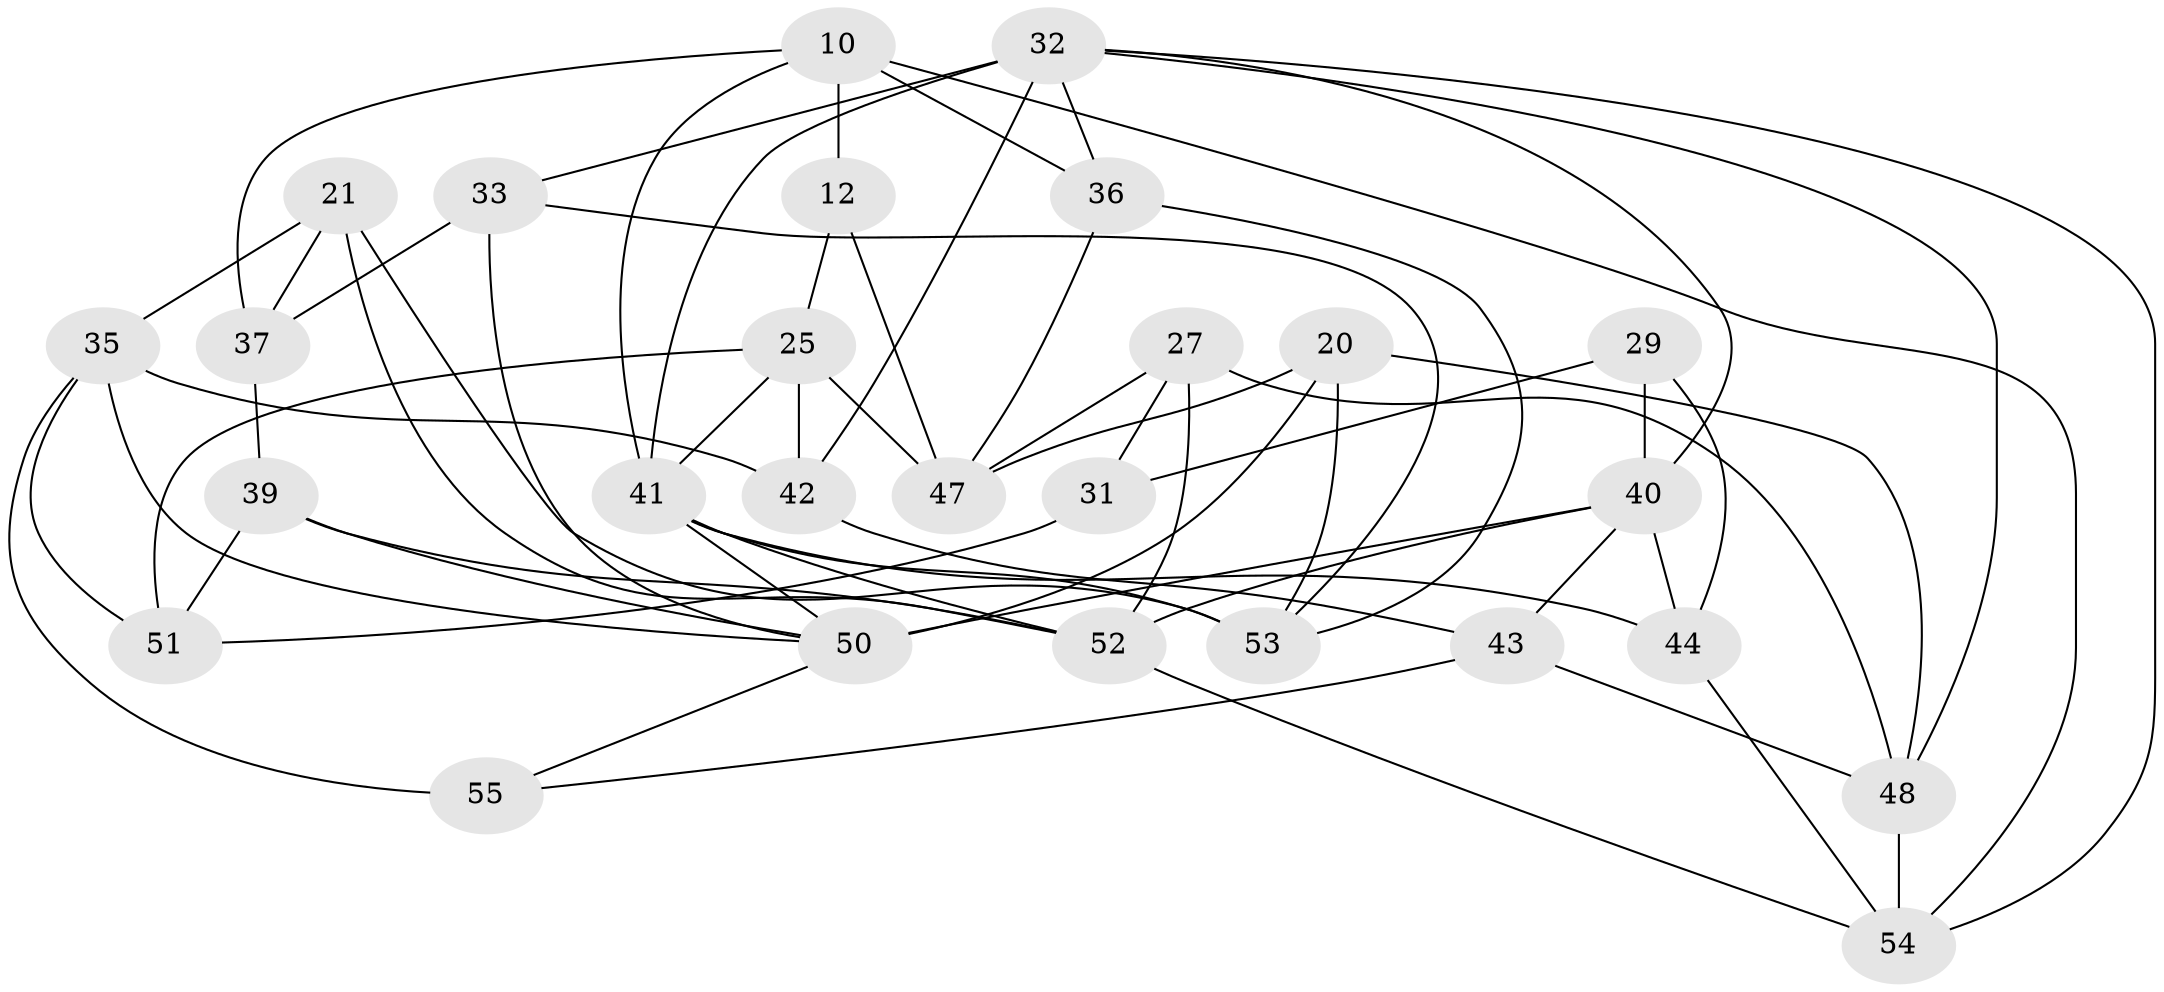 // original degree distribution, {4: 1.0}
// Generated by graph-tools (version 1.1) at 2025/56/03/09/25 04:56:43]
// undirected, 27 vertices, 62 edges
graph export_dot {
graph [start="1"]
  node [color=gray90,style=filled];
  10 [super="+6"];
  12;
  20 [super="+2"];
  21 [super="+18"];
  25 [super="+16"];
  27;
  29;
  31;
  32 [super="+3+8+11"];
  33;
  35 [super="+7+34"];
  36;
  37;
  39;
  40 [super="+17+26+23"];
  41 [super="+14+15+38"];
  42 [super="+28"];
  43;
  44 [super="+9"];
  47 [super="+13"];
  48 [super="+4"];
  50 [super="+5+46+45"];
  51 [super="+22"];
  52 [super="+49+19"];
  53 [super="+30"];
  54 [super="+24"];
  55;
  10 -- 36;
  10 -- 12 [weight=2];
  10 -- 37;
  10 -- 54;
  10 -- 41;
  12 -- 47;
  12 -- 25;
  20 -- 47 [weight=2];
  20 -- 48;
  20 -- 50 [weight=2];
  20 -- 53;
  21 -- 37;
  21 -- 35 [weight=2];
  21 -- 53 [weight=2];
  21 -- 52;
  25 -- 41;
  25 -- 51 [weight=2];
  25 -- 47;
  25 -- 42;
  27 -- 31;
  27 -- 47;
  27 -- 48;
  27 -- 52;
  29 -- 44 [weight=2];
  29 -- 31;
  29 -- 40;
  31 -- 51 [weight=2];
  32 -- 41 [weight=2];
  32 -- 36;
  32 -- 48;
  32 -- 33;
  32 -- 42 [weight=2];
  32 -- 54;
  32 -- 40 [weight=2];
  33 -- 37;
  33 -- 53;
  33 -- 50;
  35 -- 55 [weight=2];
  35 -- 42 [weight=2];
  35 -- 50;
  35 -- 51;
  36 -- 53;
  36 -- 47;
  37 -- 39;
  39 -- 52;
  39 -- 51;
  39 -- 50;
  40 -- 52 [weight=2];
  40 -- 43;
  40 -- 50 [weight=3];
  40 -- 44;
  41 -- 44 [weight=2];
  41 -- 53;
  41 -- 52 [weight=2];
  41 -- 50;
  42 -- 43;
  43 -- 55;
  43 -- 48;
  44 -- 54;
  48 -- 54 [weight=2];
  50 -- 55;
  52 -- 54;
}
